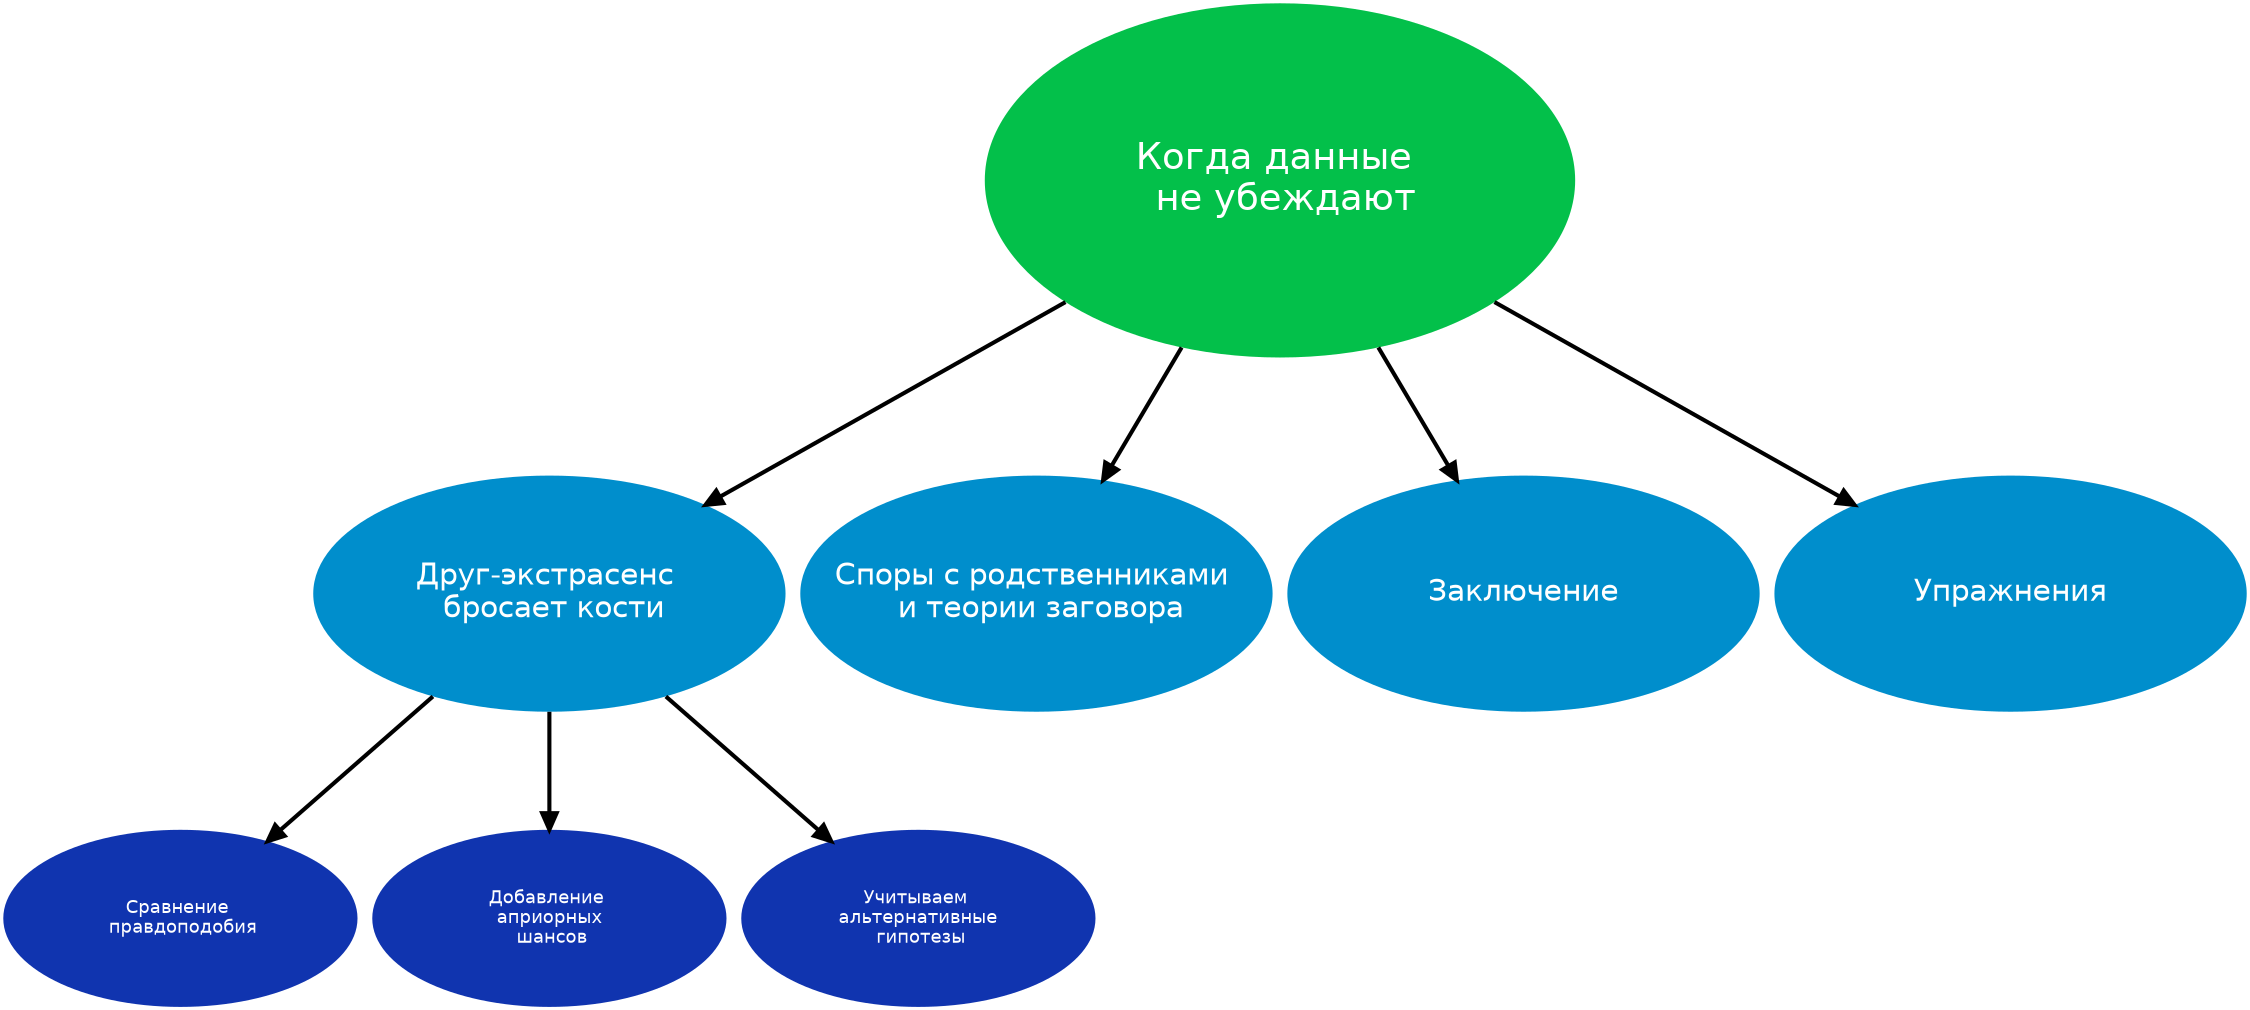 digraph MindMap {
  dpi=300;
  size = "15";
  fontname="Helvetica";
  graph [ranksep=2];

  node [
    shape=ellipse
    style=filled
    fillcolor="#03C04A"
    fontname=Helvetica
    fontsize=50
    fontcolor="#FFFFFF"
    width=10
    height=6
    penwidth=0
    fixedsize=true
    ];
  edge [
    arrowhead=normal
    arrowsize=2
    penwidth=5
    ];

  root [ label="Когда данные \n не убеждают" fontsize=45];

  node [
    fontsize=36
    fillcolor="#008ECC"
    width=8
    height=4
    ];
  
   11 [ label="Друг-экстрасенс \n бросает кости"];
   12 [ label="Споры с родственниками \n и теории заговора" ];
   13 [ label="Заключение" ];
   14 [ label="Упражнения" ];
   
  root->{ 11 12 13 14 };
  
  node [
    fontsize=22
    fillcolor="#1034AF"
    width=6
    height=3
    ];

  21 [ label="Сравнение \n правдоподобия" ];
  22 [ label="Добавление \n априорных \n шансов" ];
  23 [ label="Учитываем \n альтернативные \n гипотезы" ];

  11 -> { 21 22 23 };

}
